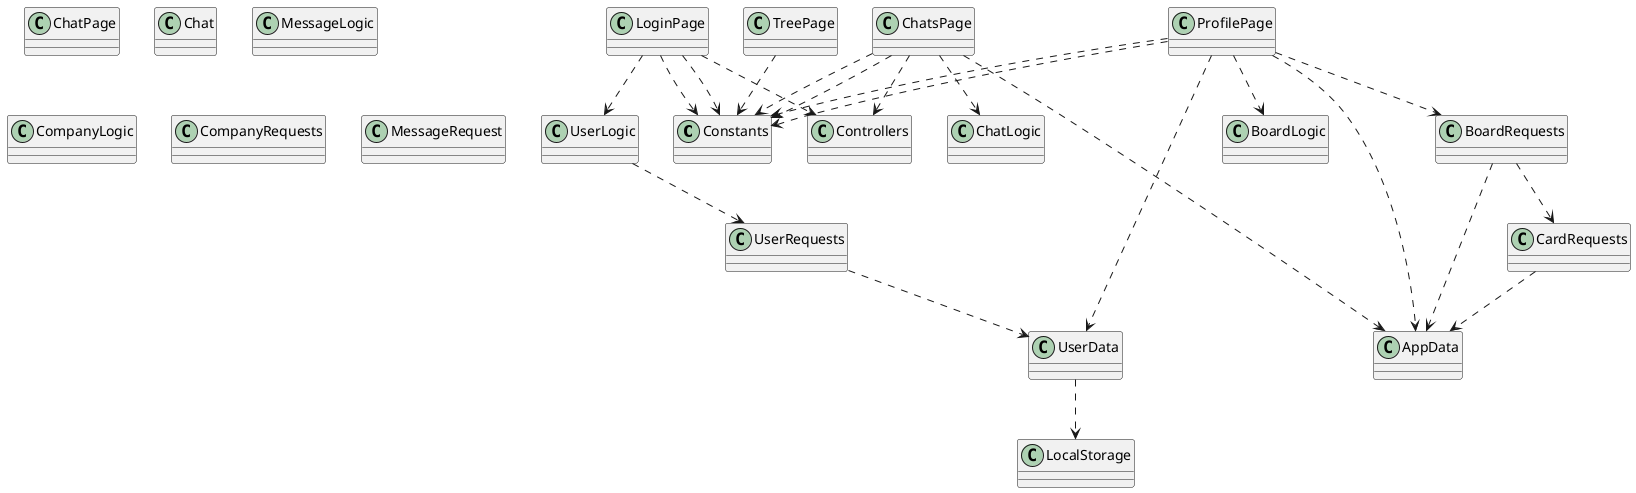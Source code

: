 @startuml
'https://plantuml.com/class-diagram
    class Constants
    class LoginPage
    class ProfilePage
    class ChatsPage
    class ChatPage
    class Chat
    class TreePage
    class BoardLogic
    class ChatLogic
    class MessageLogic
    class UserLogic
    class Controllers
    class CompanyLogic
    class LocalStorage
    class AppData
    class UserData
    class BoardRequests
    class CardRequests
    class CompanyRequests
    class MessageRequest
    class UserRequests

LoginPage ..> Constants
ProfilePage ..> Constants
ChatsPage ..> Constants
ChatsPage ..> Constants
TreePage ..> Constants
LoginPage ..> Controllers
LoginPage ..> UserLogic
LoginPage ..> Constants
UserLogic ..> UserRequests
ProfilePage ..> BoardRequests
BoardRequests ..> AppData
BoardRequests ..> CardRequests
CardRequests ..> AppData
UserRequests ..> UserData
UserData ..> LocalStorage
ProfilePage ..> AppData
ProfilePage ..> UserData
ProfilePage ..> Constants
ProfilePage ..> BoardLogic
ChatsPage ..> ChatLogic
ChatsPage ..> AppData
ChatsPage ..> Controllers

@enduml